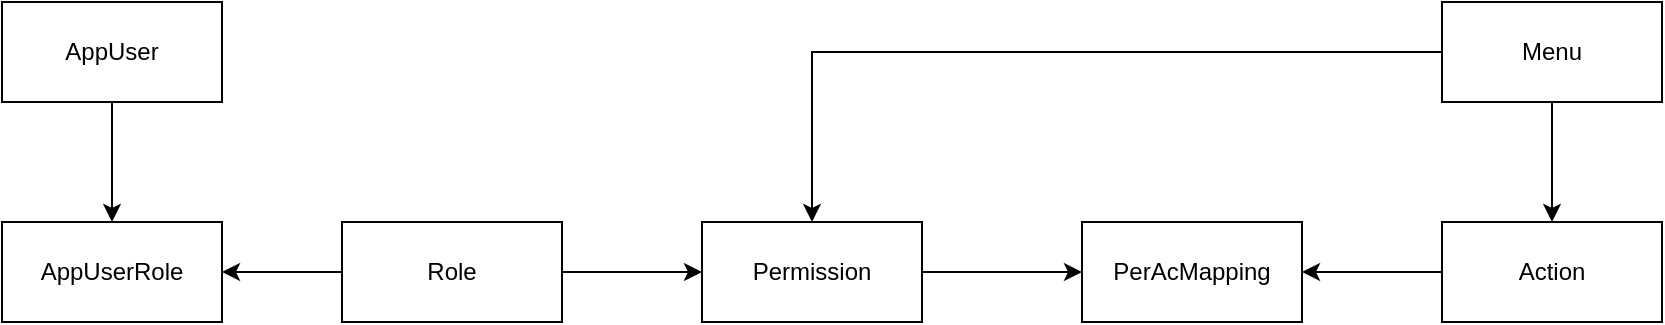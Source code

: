 <mxfile version="26.1.0">
  <diagram name="Page-1" id="AnHe9vXjdUht-JFBFw4g">
    <mxGraphModel dx="1434" dy="772" grid="1" gridSize="10" guides="1" tooltips="1" connect="1" arrows="1" fold="1" page="1" pageScale="1" pageWidth="850" pageHeight="1100" math="0" shadow="0">
      <root>
        <mxCell id="0" />
        <mxCell id="1" parent="0" />
        <mxCell id="LQvsqVEhXdY3aeySfZ1_-5" style="edgeStyle=orthogonalEdgeStyle;rounded=0;orthogonalLoop=1;jettySize=auto;html=1;entryX=0.5;entryY=0;entryDx=0;entryDy=0;" edge="1" parent="1" source="LQvsqVEhXdY3aeySfZ1_-1" target="LQvsqVEhXdY3aeySfZ1_-2">
          <mxGeometry relative="1" as="geometry" />
        </mxCell>
        <mxCell id="LQvsqVEhXdY3aeySfZ1_-1" value="AppUser" style="html=1;whiteSpace=wrap;" vertex="1" parent="1">
          <mxGeometry x="70" y="350" width="110" height="50" as="geometry" />
        </mxCell>
        <mxCell id="LQvsqVEhXdY3aeySfZ1_-2" value="AppUserRole" style="html=1;whiteSpace=wrap;" vertex="1" parent="1">
          <mxGeometry x="70" y="460" width="110" height="50" as="geometry" />
        </mxCell>
        <mxCell id="LQvsqVEhXdY3aeySfZ1_-7" style="edgeStyle=orthogonalEdgeStyle;rounded=0;orthogonalLoop=1;jettySize=auto;html=1;entryX=1;entryY=0.5;entryDx=0;entryDy=0;" edge="1" parent="1" source="LQvsqVEhXdY3aeySfZ1_-3" target="LQvsqVEhXdY3aeySfZ1_-2">
          <mxGeometry relative="1" as="geometry" />
        </mxCell>
        <mxCell id="LQvsqVEhXdY3aeySfZ1_-8" style="edgeStyle=orthogonalEdgeStyle;rounded=0;orthogonalLoop=1;jettySize=auto;html=1;entryX=0;entryY=0.5;entryDx=0;entryDy=0;" edge="1" parent="1" source="LQvsqVEhXdY3aeySfZ1_-3" target="LQvsqVEhXdY3aeySfZ1_-4">
          <mxGeometry relative="1" as="geometry" />
        </mxCell>
        <mxCell id="LQvsqVEhXdY3aeySfZ1_-3" value="Role" style="html=1;whiteSpace=wrap;" vertex="1" parent="1">
          <mxGeometry x="240" y="460" width="110" height="50" as="geometry" />
        </mxCell>
        <mxCell id="LQvsqVEhXdY3aeySfZ1_-14" style="edgeStyle=orthogonalEdgeStyle;rounded=0;orthogonalLoop=1;jettySize=auto;html=1;entryX=0;entryY=0.5;entryDx=0;entryDy=0;" edge="1" parent="1" source="LQvsqVEhXdY3aeySfZ1_-4" target="LQvsqVEhXdY3aeySfZ1_-13">
          <mxGeometry relative="1" as="geometry" />
        </mxCell>
        <mxCell id="LQvsqVEhXdY3aeySfZ1_-4" value="Permission" style="html=1;whiteSpace=wrap;" vertex="1" parent="1">
          <mxGeometry x="420" y="460" width="110" height="50" as="geometry" />
        </mxCell>
        <mxCell id="LQvsqVEhXdY3aeySfZ1_-15" style="edgeStyle=orthogonalEdgeStyle;rounded=0;orthogonalLoop=1;jettySize=auto;html=1;" edge="1" parent="1" source="LQvsqVEhXdY3aeySfZ1_-9" target="LQvsqVEhXdY3aeySfZ1_-13">
          <mxGeometry relative="1" as="geometry" />
        </mxCell>
        <mxCell id="LQvsqVEhXdY3aeySfZ1_-9" value="Action" style="html=1;whiteSpace=wrap;" vertex="1" parent="1">
          <mxGeometry x="790" y="460" width="110" height="50" as="geometry" />
        </mxCell>
        <mxCell id="LQvsqVEhXdY3aeySfZ1_-12" style="edgeStyle=orthogonalEdgeStyle;rounded=0;orthogonalLoop=1;jettySize=auto;html=1;entryX=0.5;entryY=0;entryDx=0;entryDy=0;" edge="1" parent="1" source="LQvsqVEhXdY3aeySfZ1_-11" target="LQvsqVEhXdY3aeySfZ1_-9">
          <mxGeometry relative="1" as="geometry" />
        </mxCell>
        <mxCell id="LQvsqVEhXdY3aeySfZ1_-17" style="edgeStyle=orthogonalEdgeStyle;rounded=0;orthogonalLoop=1;jettySize=auto;html=1;entryX=0.5;entryY=0;entryDx=0;entryDy=0;" edge="1" parent="1" source="LQvsqVEhXdY3aeySfZ1_-11" target="LQvsqVEhXdY3aeySfZ1_-4">
          <mxGeometry relative="1" as="geometry" />
        </mxCell>
        <mxCell id="LQvsqVEhXdY3aeySfZ1_-11" value="Menu" style="html=1;whiteSpace=wrap;" vertex="1" parent="1">
          <mxGeometry x="790" y="350" width="110" height="50" as="geometry" />
        </mxCell>
        <mxCell id="LQvsqVEhXdY3aeySfZ1_-13" value="PerAcMapping" style="html=1;whiteSpace=wrap;" vertex="1" parent="1">
          <mxGeometry x="610" y="460" width="110" height="50" as="geometry" />
        </mxCell>
      </root>
    </mxGraphModel>
  </diagram>
</mxfile>
